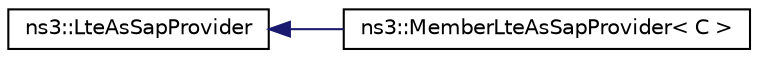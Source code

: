 digraph "Graphical Class Hierarchy"
{
 // LATEX_PDF_SIZE
  edge [fontname="Helvetica",fontsize="10",labelfontname="Helvetica",labelfontsize="10"];
  node [fontname="Helvetica",fontsize="10",shape=record];
  rankdir="LR";
  Node0 [label="ns3::LteAsSapProvider",height=0.2,width=0.4,color="black", fillcolor="white", style="filled",URL="$classns3_1_1_lte_as_sap_provider.html",tooltip="This class implements the Access Stratum (AS) Service Access Point (SAP), i.e., the interface between..."];
  Node0 -> Node1 [dir="back",color="midnightblue",fontsize="10",style="solid",fontname="Helvetica"];
  Node1 [label="ns3::MemberLteAsSapProvider\< C \>",height=0.2,width=0.4,color="black", fillcolor="white", style="filled",URL="$classns3_1_1_member_lte_as_sap_provider.html",tooltip="Template for the implementation of the LteAsSapProvider as a member of an owner class of type C to wh..."];
}
